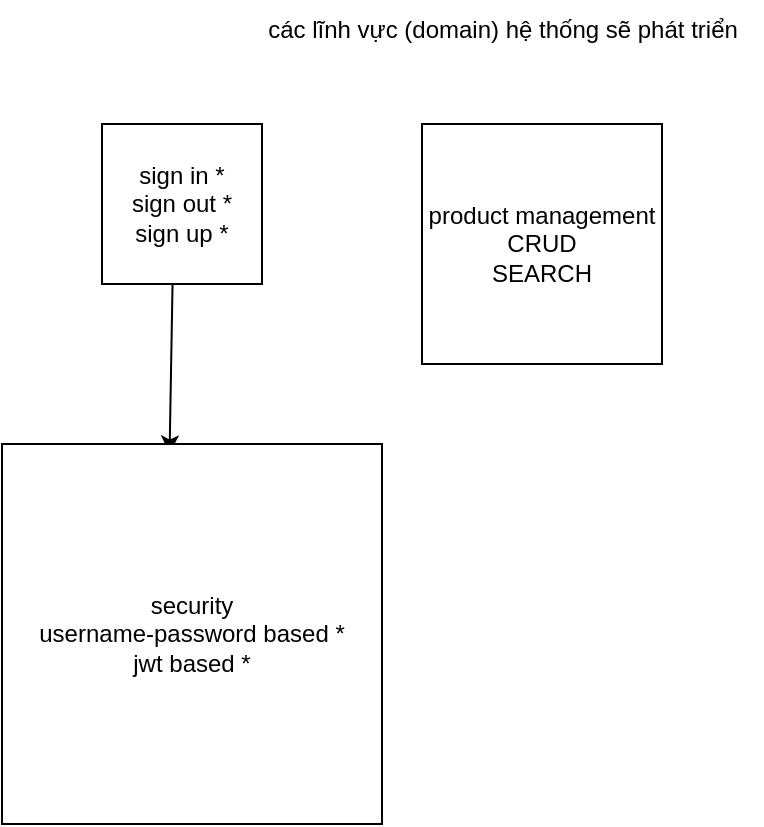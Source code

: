 <mxfile version="21.4.0" type="github">
  <diagram name="Page-1" id="AY5aCEsH_-TEs7CG9HPi">
    <mxGraphModel dx="896" dy="493" grid="1" gridSize="10" guides="1" tooltips="1" connect="1" arrows="1" fold="1" page="1" pageScale="1" pageWidth="850" pageHeight="1100" math="0" shadow="0">
      <root>
        <mxCell id="0" />
        <mxCell id="1" parent="0" />
        <mxCell id="gRu7T_2IsZ-dY_oKOvaS-2" value="các lĩnh vực (domain) hệ thống sẽ phát triển" style="text;html=1;align=center;verticalAlign=middle;resizable=0;points=[];autosize=1;strokeColor=none;fillColor=none;" parent="1" vertex="1">
          <mxGeometry x="300" y="18" width="260" height="30" as="geometry" />
        </mxCell>
        <mxCell id="gRu7T_2IsZ-dY_oKOvaS-3" value="&lt;div&gt;sign in *&lt;/div&gt;&lt;div&gt;sign out *&lt;/div&gt;&lt;div&gt;sign up *&lt;/div&gt;" style="whiteSpace=wrap;html=1;aspect=fixed;" parent="1" vertex="1">
          <mxGeometry x="230" y="80" width="80" height="80" as="geometry" />
        </mxCell>
        <mxCell id="gRu7T_2IsZ-dY_oKOvaS-4" value="product management&lt;br&gt;CRUD&lt;br&gt;SEARCH" style="whiteSpace=wrap;html=1;aspect=fixed;" parent="1" vertex="1">
          <mxGeometry x="390" y="80" width="120" height="120" as="geometry" />
        </mxCell>
        <mxCell id="j72MVarRwJrg6eLjHR5--1" value="" style="endArrow=classic;html=1;rounded=0;exitX=0.441;exitY=0.994;exitDx=0;exitDy=0;exitPerimeter=0;entryX=0.441;entryY=0.025;entryDx=0;entryDy=0;entryPerimeter=0;" edge="1" parent="1" source="gRu7T_2IsZ-dY_oKOvaS-3" target="j72MVarRwJrg6eLjHR5--2">
          <mxGeometry width="50" height="50" relative="1" as="geometry">
            <mxPoint x="420" y="230" as="sourcePoint" />
            <mxPoint x="265" y="240" as="targetPoint" />
          </mxGeometry>
        </mxCell>
        <mxCell id="j72MVarRwJrg6eLjHR5--2" value="security&lt;br&gt;username-password based *&lt;br&gt;jwt based *" style="whiteSpace=wrap;html=1;aspect=fixed;" vertex="1" parent="1">
          <mxGeometry x="180" y="240" width="190" height="190" as="geometry" />
        </mxCell>
      </root>
    </mxGraphModel>
  </diagram>
</mxfile>
